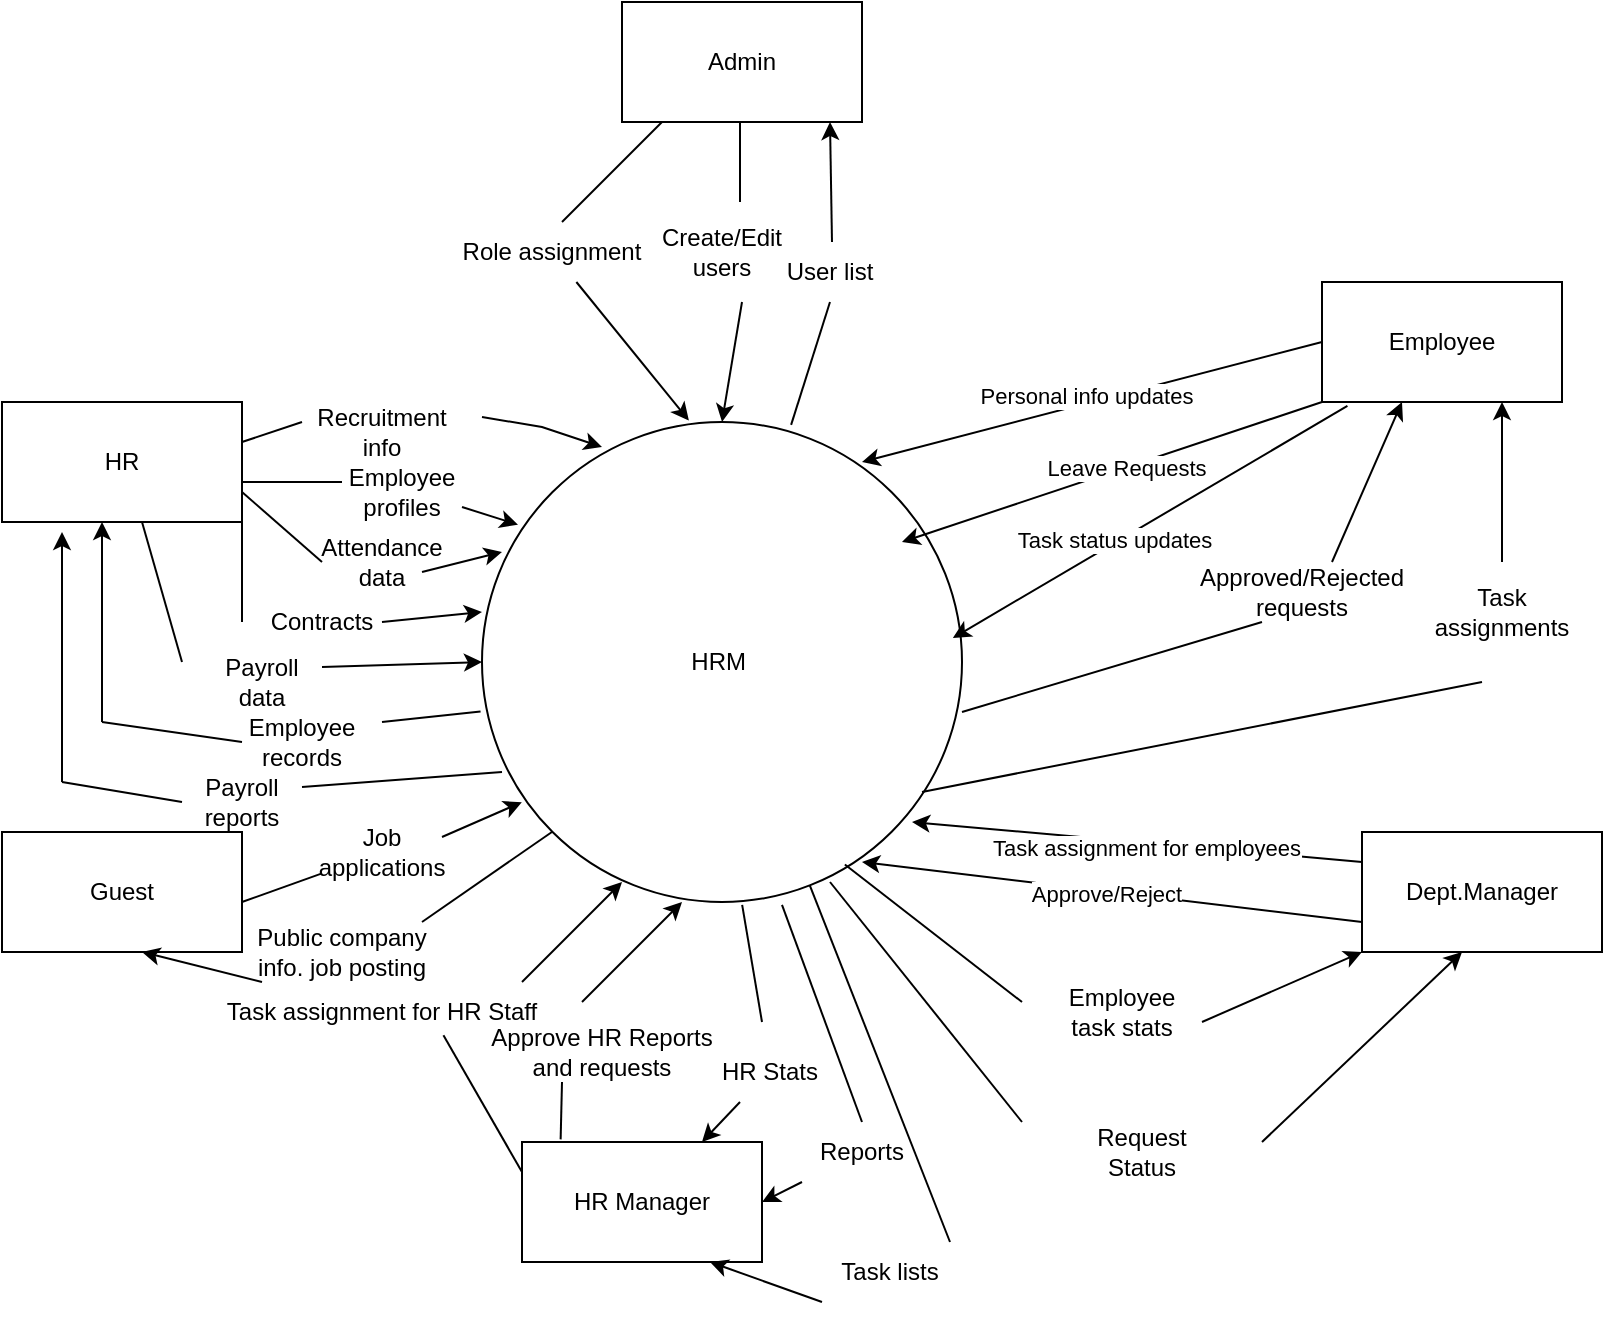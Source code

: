<mxfile version="28.2.0">
  <diagram name="Trang-1" id="som6Jo1YyFcqKAgG6UUh">
    <mxGraphModel grid="1" page="1" gridSize="10" guides="1" tooltips="1" connect="1" arrows="1" fold="1" pageScale="1" pageWidth="827" pageHeight="1169" math="0" shadow="0">
      <root>
        <mxCell id="0" />
        <mxCell id="1" parent="0" />
        <mxCell id="GWCFhPJtoM5cidSJ9zWH-1" value="HRM&amp;nbsp;" style="ellipse;whiteSpace=wrap;html=1;aspect=fixed;" vertex="1" parent="1">
          <mxGeometry x="240" y="180" width="240" height="240" as="geometry" />
        </mxCell>
        <mxCell id="8BwqEWMZFK84yUEhuN9T-1" value="Admin" style="rounded=0;whiteSpace=wrap;html=1;" vertex="1" parent="1">
          <mxGeometry x="310" y="-30" width="120" height="60" as="geometry" />
        </mxCell>
        <mxCell id="8BwqEWMZFK84yUEhuN9T-2" value="Employee" style="rounded=0;whiteSpace=wrap;html=1;" vertex="1" parent="1">
          <mxGeometry x="660" y="110" width="120" height="60" as="geometry" />
        </mxCell>
        <mxCell id="8BwqEWMZFK84yUEhuN9T-3" value="Dept.Manager" style="rounded=0;whiteSpace=wrap;html=1;" vertex="1" parent="1">
          <mxGeometry x="680" y="385" width="120" height="60" as="geometry" />
        </mxCell>
        <mxCell id="8BwqEWMZFK84yUEhuN9T-4" value="HR" style="rounded=0;whiteSpace=wrap;html=1;" vertex="1" parent="1">
          <mxGeometry y="170" width="120" height="60" as="geometry" />
        </mxCell>
        <mxCell id="8BwqEWMZFK84yUEhuN9T-5" value="HR Manager" style="rounded=0;whiteSpace=wrap;html=1;" vertex="1" parent="1">
          <mxGeometry x="260" y="540" width="120" height="60" as="geometry" />
        </mxCell>
        <mxCell id="8BwqEWMZFK84yUEhuN9T-6" value="Guest" style="rounded=0;whiteSpace=wrap;html=1;" vertex="1" parent="1">
          <mxGeometry y="385" width="120" height="60" as="geometry" />
        </mxCell>
        <mxCell id="8BwqEWMZFK84yUEhuN9T-49" value="" style="endArrow=classic;html=1;rounded=0;" edge="1" parent="1">
          <mxGeometry width="50" height="50" relative="1" as="geometry">
            <mxPoint x="415" y="90" as="sourcePoint" />
            <mxPoint x="414" y="30" as="targetPoint" />
          </mxGeometry>
        </mxCell>
        <mxCell id="8BwqEWMZFK84yUEhuN9T-50" value="User list" style="text;html=1;align=center;verticalAlign=middle;whiteSpace=wrap;rounded=0;" vertex="1" parent="1">
          <mxGeometry x="384" y="90" width="60" height="30" as="geometry" />
        </mxCell>
        <mxCell id="8BwqEWMZFK84yUEhuN9T-51" value="" style="endArrow=none;html=1;rounded=0;" edge="1" parent="1">
          <mxGeometry width="50" height="50" relative="1" as="geometry">
            <mxPoint x="369" y="70" as="sourcePoint" />
            <mxPoint x="369" y="30" as="targetPoint" />
          </mxGeometry>
        </mxCell>
        <mxCell id="8BwqEWMZFK84yUEhuN9T-52" value="Create/Edit users" style="text;html=1;align=center;verticalAlign=middle;whiteSpace=wrap;rounded=0;" vertex="1" parent="1">
          <mxGeometry x="330" y="80" width="60" height="30" as="geometry" />
        </mxCell>
        <mxCell id="8BwqEWMZFK84yUEhuN9T-54" value="" style="endArrow=classic;html=1;rounded=0;" edge="1" parent="1">
          <mxGeometry width="50" height="50" relative="1" as="geometry">
            <mxPoint x="370" y="120" as="sourcePoint" />
            <mxPoint x="360" y="180" as="targetPoint" />
          </mxGeometry>
        </mxCell>
        <mxCell id="8BwqEWMZFK84yUEhuN9T-55" value="" style="endArrow=none;html=1;rounded=0;" edge="1" parent="1">
          <mxGeometry width="50" height="50" relative="1" as="geometry">
            <mxPoint x="280" y="80" as="sourcePoint" />
            <mxPoint x="330" y="30" as="targetPoint" />
            <Array as="points">
              <mxPoint x="310" y="50" />
            </Array>
          </mxGeometry>
        </mxCell>
        <mxCell id="8BwqEWMZFK84yUEhuN9T-56" value="Role assignment" style="text;html=1;align=center;verticalAlign=middle;whiteSpace=wrap;rounded=0;" vertex="1" parent="1">
          <mxGeometry x="210" y="80" width="130" height="30" as="geometry" />
        </mxCell>
        <mxCell id="8BwqEWMZFK84yUEhuN9T-57" value="" style="endArrow=classic;html=1;rounded=0;entryX=0.431;entryY=-0.003;entryDx=0;entryDy=0;entryPerimeter=0;" edge="1" parent="1" source="8BwqEWMZFK84yUEhuN9T-56" target="GWCFhPJtoM5cidSJ9zWH-1">
          <mxGeometry width="50" height="50" relative="1" as="geometry">
            <mxPoint x="270" y="290" as="sourcePoint" />
            <mxPoint x="300" y="180" as="targetPoint" />
          </mxGeometry>
        </mxCell>
        <mxCell id="8BwqEWMZFK84yUEhuN9T-58" value="" style="endArrow=none;html=1;rounded=0;" edge="1" parent="1">
          <mxGeometry width="50" height="50" relative="1" as="geometry">
            <mxPoint x="120" y="210" as="sourcePoint" />
            <mxPoint x="170" y="210" as="targetPoint" />
            <Array as="points" />
          </mxGeometry>
        </mxCell>
        <mxCell id="8BwqEWMZFK84yUEhuN9T-59" value="Employee profiles" style="text;html=1;align=center;verticalAlign=middle;whiteSpace=wrap;rounded=0;" vertex="1" parent="1">
          <mxGeometry x="170" y="200" width="60" height="30" as="geometry" />
        </mxCell>
        <mxCell id="8BwqEWMZFK84yUEhuN9T-60" value="" style="endArrow=classic;html=1;rounded=0;exitX=1;exitY=0.75;exitDx=0;exitDy=0;entryX=0.075;entryY=0.214;entryDx=0;entryDy=0;entryPerimeter=0;" edge="1" parent="1" source="8BwqEWMZFK84yUEhuN9T-59" target="GWCFhPJtoM5cidSJ9zWH-1">
          <mxGeometry width="50" height="50" relative="1" as="geometry">
            <mxPoint x="260" y="310" as="sourcePoint" />
            <mxPoint x="310" y="260" as="targetPoint" />
          </mxGeometry>
        </mxCell>
        <mxCell id="8BwqEWMZFK84yUEhuN9T-61" value="" style="endArrow=classic;html=1;rounded=0;" edge="1" parent="1">
          <mxGeometry width="50" height="50" relative="1" as="geometry">
            <mxPoint x="210" y="255" as="sourcePoint" />
            <mxPoint x="250" y="245" as="targetPoint" />
          </mxGeometry>
        </mxCell>
        <mxCell id="8BwqEWMZFK84yUEhuN9T-62" value="Attendance data" style="text;html=1;align=center;verticalAlign=middle;whiteSpace=wrap;rounded=0;" vertex="1" parent="1">
          <mxGeometry x="160" y="235" width="60" height="30" as="geometry" />
        </mxCell>
        <mxCell id="8BwqEWMZFK84yUEhuN9T-63" value="" style="endArrow=none;html=1;rounded=0;exitX=1;exitY=0.75;exitDx=0;exitDy=0;" edge="1" parent="1" source="8BwqEWMZFK84yUEhuN9T-4">
          <mxGeometry width="50" height="50" relative="1" as="geometry">
            <mxPoint x="150" y="340" as="sourcePoint" />
            <mxPoint x="160" y="250" as="targetPoint" />
          </mxGeometry>
        </mxCell>
        <mxCell id="8BwqEWMZFK84yUEhuN9T-64" value="" style="endArrow=classic;html=1;rounded=0;exitX=1;exitY=0.5;exitDx=0;exitDy=0;" edge="1" parent="1" source="8BwqEWMZFK84yUEhuN9T-65">
          <mxGeometry width="50" height="50" relative="1" as="geometry">
            <mxPoint x="190" y="295" as="sourcePoint" />
            <mxPoint x="240" y="275" as="targetPoint" />
          </mxGeometry>
        </mxCell>
        <mxCell id="8BwqEWMZFK84yUEhuN9T-65" value="Contracts" style="text;html=1;align=center;verticalAlign=middle;whiteSpace=wrap;rounded=0;" vertex="1" parent="1">
          <mxGeometry x="130" y="265" width="60" height="30" as="geometry" />
        </mxCell>
        <mxCell id="8BwqEWMZFK84yUEhuN9T-66" value="" style="endArrow=none;html=1;rounded=0;exitX=1;exitY=1;exitDx=0;exitDy=0;" edge="1" parent="1" source="8BwqEWMZFK84yUEhuN9T-4">
          <mxGeometry width="50" height="50" relative="1" as="geometry">
            <mxPoint x="150" y="370" as="sourcePoint" />
            <mxPoint x="120" y="280" as="targetPoint" />
          </mxGeometry>
        </mxCell>
        <mxCell id="8BwqEWMZFK84yUEhuN9T-67" value="" style="endArrow=none;html=1;rounded=0;" edge="1" parent="1">
          <mxGeometry width="50" height="50" relative="1" as="geometry">
            <mxPoint x="120" y="190" as="sourcePoint" />
            <mxPoint x="150" y="180" as="targetPoint" />
          </mxGeometry>
        </mxCell>
        <mxCell id="8BwqEWMZFK84yUEhuN9T-68" value="Recruitment info" style="text;html=1;align=center;verticalAlign=middle;whiteSpace=wrap;rounded=0;" vertex="1" parent="1">
          <mxGeometry x="160" y="170" width="60" height="30" as="geometry" />
        </mxCell>
        <mxCell id="8BwqEWMZFK84yUEhuN9T-69" value="" style="endArrow=classic;html=1;rounded=0;" edge="1" parent="1">
          <mxGeometry width="50" height="50" relative="1" as="geometry">
            <mxPoint x="240" y="177.5" as="sourcePoint" />
            <mxPoint x="300" y="192.5" as="targetPoint" />
            <Array as="points">
              <mxPoint x="270" y="182.5" />
            </Array>
          </mxGeometry>
        </mxCell>
        <mxCell id="8BwqEWMZFK84yUEhuN9T-70" value="" style="endArrow=none;html=1;rounded=0;" edge="1" parent="1">
          <mxGeometry width="50" height="50" relative="1" as="geometry">
            <mxPoint x="90" y="300" as="sourcePoint" />
            <mxPoint x="70" y="230" as="targetPoint" />
          </mxGeometry>
        </mxCell>
        <mxCell id="8BwqEWMZFK84yUEhuN9T-71" value="Payroll data" style="text;html=1;align=center;verticalAlign=middle;whiteSpace=wrap;rounded=0;" vertex="1" parent="1">
          <mxGeometry x="100" y="295" width="60" height="30" as="geometry" />
        </mxCell>
        <mxCell id="8BwqEWMZFK84yUEhuN9T-72" value="" style="endArrow=classic;html=1;rounded=0;exitX=1;exitY=0.25;exitDx=0;exitDy=0;entryX=0;entryY=0.5;entryDx=0;entryDy=0;" edge="1" parent="1" source="8BwqEWMZFK84yUEhuN9T-71" target="GWCFhPJtoM5cidSJ9zWH-1">
          <mxGeometry width="50" height="50" relative="1" as="geometry">
            <mxPoint x="280" y="350" as="sourcePoint" />
            <mxPoint x="320" y="310" as="targetPoint" />
          </mxGeometry>
        </mxCell>
        <mxCell id="8BwqEWMZFK84yUEhuN9T-73" value="" style="endArrow=none;html=1;rounded=0;exitX=-0.003;exitY=0.603;exitDx=0;exitDy=0;exitPerimeter=0;" edge="1" parent="1" source="GWCFhPJtoM5cidSJ9zWH-1">
          <mxGeometry width="50" height="50" relative="1" as="geometry">
            <mxPoint x="180" y="330" as="sourcePoint" />
            <mxPoint x="190" y="330" as="targetPoint" />
          </mxGeometry>
        </mxCell>
        <mxCell id="8BwqEWMZFK84yUEhuN9T-75" value="" style="endArrow=none;html=1;rounded=0;exitX=0.644;exitY=0.006;exitDx=0;exitDy=0;exitPerimeter=0;" edge="1" parent="1" source="GWCFhPJtoM5cidSJ9zWH-1">
          <mxGeometry width="50" height="50" relative="1" as="geometry">
            <mxPoint x="410" y="160" as="sourcePoint" />
            <mxPoint x="414" y="120" as="targetPoint" />
          </mxGeometry>
        </mxCell>
        <mxCell id="8BwqEWMZFK84yUEhuN9T-76" value="Employee records" style="text;html=1;align=center;verticalAlign=middle;whiteSpace=wrap;rounded=0;" vertex="1" parent="1">
          <mxGeometry x="120" y="325" width="60" height="30" as="geometry" />
        </mxCell>
        <mxCell id="8BwqEWMZFK84yUEhuN9T-77" value="" style="endArrow=classic;html=1;rounded=0;" edge="1" parent="1">
          <mxGeometry width="50" height="50" relative="1" as="geometry">
            <mxPoint x="50" y="330" as="sourcePoint" />
            <mxPoint x="50" y="230" as="targetPoint" />
          </mxGeometry>
        </mxCell>
        <mxCell id="8BwqEWMZFK84yUEhuN9T-78" value="" style="endArrow=none;html=1;rounded=0;" edge="1" parent="1">
          <mxGeometry width="50" height="50" relative="1" as="geometry">
            <mxPoint x="50" y="330" as="sourcePoint" />
            <mxPoint x="120" y="340" as="targetPoint" />
          </mxGeometry>
        </mxCell>
        <mxCell id="8BwqEWMZFK84yUEhuN9T-79" value="" style="endArrow=classic;html=1;rounded=0;" edge="1" parent="1">
          <mxGeometry width="50" height="50" relative="1" as="geometry">
            <mxPoint x="30" y="360" as="sourcePoint" />
            <mxPoint x="30" y="235" as="targetPoint" />
          </mxGeometry>
        </mxCell>
        <mxCell id="8BwqEWMZFK84yUEhuN9T-80" value="" style="endArrow=none;html=1;rounded=0;" edge="1" parent="1">
          <mxGeometry width="50" height="50" relative="1" as="geometry">
            <mxPoint x="30" y="360" as="sourcePoint" />
            <mxPoint x="90" y="370" as="targetPoint" />
            <Array as="points" />
          </mxGeometry>
        </mxCell>
        <mxCell id="8BwqEWMZFK84yUEhuN9T-81" value="Payroll reports" style="text;html=1;align=center;verticalAlign=middle;whiteSpace=wrap;rounded=0;" vertex="1" parent="1">
          <mxGeometry x="90" y="355" width="60" height="30" as="geometry" />
        </mxCell>
        <mxCell id="8BwqEWMZFK84yUEhuN9T-83" value="" style="endArrow=none;html=1;rounded=0;exitX=1;exitY=0.25;exitDx=0;exitDy=0;" edge="1" parent="1" source="8BwqEWMZFK84yUEhuN9T-81">
          <mxGeometry width="50" height="50" relative="1" as="geometry">
            <mxPoint x="200" y="405" as="sourcePoint" />
            <mxPoint x="250" y="355" as="targetPoint" />
          </mxGeometry>
        </mxCell>
        <mxCell id="8BwqEWMZFK84yUEhuN9T-84" value="" style="endArrow=none;html=1;rounded=0;" edge="1" parent="1" target="8BwqEWMZFK84yUEhuN9T-85">
          <mxGeometry width="50" height="50" relative="1" as="geometry">
            <mxPoint x="120" y="420" as="sourcePoint" />
            <mxPoint x="150" y="420" as="targetPoint" />
          </mxGeometry>
        </mxCell>
        <mxCell id="8BwqEWMZFK84yUEhuN9T-85" value="Job applications" style="text;html=1;align=center;verticalAlign=middle;whiteSpace=wrap;rounded=0;" vertex="1" parent="1">
          <mxGeometry x="160" y="380" width="60" height="30" as="geometry" />
        </mxCell>
        <mxCell id="8BwqEWMZFK84yUEhuN9T-86" value="" style="endArrow=classic;html=1;rounded=0;exitX=1;exitY=0.25;exitDx=0;exitDy=0;entryX=0.083;entryY=0.792;entryDx=0;entryDy=0;entryPerimeter=0;" edge="1" parent="1" source="8BwqEWMZFK84yUEhuN9T-85" target="GWCFhPJtoM5cidSJ9zWH-1">
          <mxGeometry width="50" height="50" relative="1" as="geometry">
            <mxPoint x="230" y="435" as="sourcePoint" />
            <mxPoint x="280" y="385" as="targetPoint" />
          </mxGeometry>
        </mxCell>
        <mxCell id="8BwqEWMZFK84yUEhuN9T-87" value="" style="endArrow=none;html=1;rounded=0;entryX=0;entryY=1;entryDx=0;entryDy=0;" edge="1" parent="1" target="GWCFhPJtoM5cidSJ9zWH-1">
          <mxGeometry width="50" height="50" relative="1" as="geometry">
            <mxPoint x="210" y="430" as="sourcePoint" />
            <mxPoint x="280" y="470" as="targetPoint" />
          </mxGeometry>
        </mxCell>
        <mxCell id="8BwqEWMZFK84yUEhuN9T-88" value="Public company info. job posting" style="text;html=1;align=center;verticalAlign=middle;whiteSpace=wrap;rounded=0;" vertex="1" parent="1">
          <mxGeometry x="120" y="430" width="100" height="30" as="geometry" />
        </mxCell>
        <mxCell id="b-r1b89HBYKBb8aHnN1J-1" value="" style="endArrow=classic;html=1;rounded=0;" edge="1" parent="1">
          <mxGeometry width="50" height="50" relative="1" as="geometry">
            <mxPoint x="130" y="460" as="sourcePoint" />
            <mxPoint x="70" y="445" as="targetPoint" />
          </mxGeometry>
        </mxCell>
        <mxCell id="b-r1b89HBYKBb8aHnN1J-2" value="" style="endArrow=none;html=1;rounded=0;entryX=0.692;entryY=0.889;entryDx=0;entryDy=0;exitX=0;exitY=0.25;exitDx=0;exitDy=0;entryPerimeter=0;" edge="1" parent="1" source="8BwqEWMZFK84yUEhuN9T-5" target="b-r1b89HBYKBb8aHnN1J-3">
          <mxGeometry width="50" height="50" relative="1" as="geometry">
            <mxPoint x="195" y="550" as="sourcePoint" />
            <mxPoint x="205" y="525" as="targetPoint" />
          </mxGeometry>
        </mxCell>
        <mxCell id="b-r1b89HBYKBb8aHnN1J-3" value="Task assignment for HR Staff" style="text;html=1;align=center;verticalAlign=middle;whiteSpace=wrap;rounded=0;" vertex="1" parent="1">
          <mxGeometry x="110" y="460" width="160" height="30" as="geometry" />
        </mxCell>
        <mxCell id="b-r1b89HBYKBb8aHnN1J-4" value="" style="endArrow=classic;html=1;rounded=0;" edge="1" parent="1">
          <mxGeometry width="50" height="50" relative="1" as="geometry">
            <mxPoint x="260" y="460" as="sourcePoint" />
            <mxPoint x="310" y="410" as="targetPoint" />
          </mxGeometry>
        </mxCell>
        <mxCell id="b-r1b89HBYKBb8aHnN1J-5" value="" style="endArrow=none;html=1;rounded=0;exitX=0.161;exitY=-0.022;exitDx=0;exitDy=0;exitPerimeter=0;" edge="1" parent="1" source="8BwqEWMZFK84yUEhuN9T-5">
          <mxGeometry width="50" height="50" relative="1" as="geometry">
            <mxPoint x="250" y="525" as="sourcePoint" />
            <mxPoint x="280" y="510" as="targetPoint" />
          </mxGeometry>
        </mxCell>
        <mxCell id="b-r1b89HBYKBb8aHnN1J-6" value="Approve HR Reports and requests" style="text;html=1;align=center;verticalAlign=middle;whiteSpace=wrap;rounded=0;" vertex="1" parent="1">
          <mxGeometry x="240" y="480" width="120" height="30" as="geometry" />
        </mxCell>
        <mxCell id="b-r1b89HBYKBb8aHnN1J-7" value="" style="endArrow=classic;html=1;rounded=0;" edge="1" parent="1">
          <mxGeometry width="50" height="50" relative="1" as="geometry">
            <mxPoint x="290" y="470" as="sourcePoint" />
            <mxPoint x="340" y="420" as="targetPoint" />
          </mxGeometry>
        </mxCell>
        <mxCell id="b-r1b89HBYKBb8aHnN1J-8" value="" style="endArrow=none;html=1;rounded=0;exitX=0.542;exitY=1.006;exitDx=0;exitDy=0;exitPerimeter=0;" edge="1" parent="1" source="GWCFhPJtoM5cidSJ9zWH-1">
          <mxGeometry width="50" height="50" relative="1" as="geometry">
            <mxPoint x="380" y="480" as="sourcePoint" />
            <mxPoint x="380" y="480" as="targetPoint" />
          </mxGeometry>
        </mxCell>
        <mxCell id="b-r1b89HBYKBb8aHnN1J-9" value="HR Stats" style="text;html=1;align=center;verticalAlign=middle;whiteSpace=wrap;rounded=0;" vertex="1" parent="1">
          <mxGeometry x="354" y="490" width="60" height="30" as="geometry" />
        </mxCell>
        <mxCell id="b-r1b89HBYKBb8aHnN1J-10" value="" style="endArrow=classic;html=1;rounded=0;entryX=0.75;entryY=0;entryDx=0;entryDy=0;exitX=0.25;exitY=1;exitDx=0;exitDy=0;" edge="1" parent="1" source="b-r1b89HBYKBb8aHnN1J-9" target="8BwqEWMZFK84yUEhuN9T-5">
          <mxGeometry width="50" height="50" relative="1" as="geometry">
            <mxPoint x="380" y="450" as="sourcePoint" />
            <mxPoint x="430" y="400" as="targetPoint" />
          </mxGeometry>
        </mxCell>
        <mxCell id="b-r1b89HBYKBb8aHnN1J-11" value="" style="endArrow=none;html=1;rounded=0;entryX=0.625;entryY=1.006;entryDx=0;entryDy=0;entryPerimeter=0;" edge="1" parent="1" target="GWCFhPJtoM5cidSJ9zWH-1">
          <mxGeometry width="50" height="50" relative="1" as="geometry">
            <mxPoint x="430" y="530" as="sourcePoint" />
            <mxPoint x="404" y="410" as="targetPoint" />
          </mxGeometry>
        </mxCell>
        <mxCell id="b-r1b89HBYKBb8aHnN1J-12" value="Reports" style="text;html=1;align=center;verticalAlign=middle;whiteSpace=wrap;rounded=0;" vertex="1" parent="1">
          <mxGeometry x="400" y="530" width="60" height="30" as="geometry" />
        </mxCell>
        <mxCell id="b-r1b89HBYKBb8aHnN1J-13" value="" style="endArrow=classic;html=1;rounded=0;entryX=1;entryY=0.5;entryDx=0;entryDy=0;exitX=0;exitY=1;exitDx=0;exitDy=0;" edge="1" parent="1" source="b-r1b89HBYKBb8aHnN1J-12" target="8BwqEWMZFK84yUEhuN9T-5">
          <mxGeometry width="50" height="50" relative="1" as="geometry">
            <mxPoint x="380" y="450" as="sourcePoint" />
            <mxPoint x="430" y="400" as="targetPoint" />
          </mxGeometry>
        </mxCell>
        <mxCell id="b-r1b89HBYKBb8aHnN1J-14" value="" style="endArrow=none;html=1;rounded=0;exitX=1;exitY=0;exitDx=0;exitDy=0;" edge="1" parent="1" source="b-r1b89HBYKBb8aHnN1J-16" target="GWCFhPJtoM5cidSJ9zWH-1">
          <mxGeometry width="50" height="50" relative="1" as="geometry">
            <mxPoint x="490" y="580" as="sourcePoint" />
            <mxPoint x="390" y="420" as="targetPoint" />
          </mxGeometry>
        </mxCell>
        <mxCell id="b-r1b89HBYKBb8aHnN1J-15" value="" style="endArrow=classic;html=1;rounded=0;" edge="1" parent="1">
          <mxGeometry width="50" height="50" relative="1" as="geometry">
            <mxPoint x="410" y="620" as="sourcePoint" />
            <mxPoint x="354" y="600" as="targetPoint" />
          </mxGeometry>
        </mxCell>
        <mxCell id="b-r1b89HBYKBb8aHnN1J-16" value="Task lists" style="text;html=1;align=center;verticalAlign=middle;whiteSpace=wrap;rounded=0;" vertex="1" parent="1">
          <mxGeometry x="414" y="590" width="60" height="30" as="geometry" />
        </mxCell>
        <mxCell id="b-r1b89HBYKBb8aHnN1J-19" value="" style="endArrow=classic;html=1;rounded=0;exitX=0;exitY=0.25;exitDx=0;exitDy=0;" edge="1" parent="1" source="8BwqEWMZFK84yUEhuN9T-3">
          <mxGeometry width="50" height="50" relative="1" as="geometry">
            <mxPoint x="610" y="410" as="sourcePoint" />
            <mxPoint x="455" y="380" as="targetPoint" />
          </mxGeometry>
        </mxCell>
        <mxCell id="b-r1b89HBYKBb8aHnN1J-20" value="Task assignment for employees" style="edgeLabel;html=1;align=center;verticalAlign=middle;resizable=0;points=[];" connectable="0" vertex="1" parent="b-r1b89HBYKBb8aHnN1J-19">
          <mxGeometry x="-0.034" y="2" relative="1" as="geometry">
            <mxPoint as="offset" />
          </mxGeometry>
        </mxCell>
        <mxCell id="b-r1b89HBYKBb8aHnN1J-21" value="" style="endArrow=classic;html=1;rounded=0;exitX=0;exitY=0.75;exitDx=0;exitDy=0;" edge="1" parent="1" source="8BwqEWMZFK84yUEhuN9T-3">
          <mxGeometry width="50" height="50" relative="1" as="geometry">
            <mxPoint x="380" y="450" as="sourcePoint" />
            <mxPoint x="430" y="400" as="targetPoint" />
            <Array as="points" />
          </mxGeometry>
        </mxCell>
        <mxCell id="b-r1b89HBYKBb8aHnN1J-22" value="Approve/Reject" style="edgeLabel;html=1;align=center;verticalAlign=middle;resizable=0;points=[];" connectable="0" vertex="1" parent="b-r1b89HBYKBb8aHnN1J-21">
          <mxGeometry x="0.023" y="1" relative="1" as="geometry">
            <mxPoint as="offset" />
          </mxGeometry>
        </mxCell>
        <mxCell id="b-r1b89HBYKBb8aHnN1J-25" value="" style="endArrow=classic;html=1;rounded=0;" edge="1" parent="1">
          <mxGeometry width="50" height="50" relative="1" as="geometry">
            <mxPoint x="600" y="480" as="sourcePoint" />
            <mxPoint x="680" y="445" as="targetPoint" />
          </mxGeometry>
        </mxCell>
        <mxCell id="b-r1b89HBYKBb8aHnN1J-26" value="" style="endArrow=none;html=1;rounded=0;entryX=0.756;entryY=0.922;entryDx=0;entryDy=0;entryPerimeter=0;" edge="1" parent="1" target="GWCFhPJtoM5cidSJ9zWH-1">
          <mxGeometry width="50" height="50" relative="1" as="geometry">
            <mxPoint x="510" y="470" as="sourcePoint" />
            <mxPoint x="420" y="410" as="targetPoint" />
          </mxGeometry>
        </mxCell>
        <mxCell id="b-r1b89HBYKBb8aHnN1J-27" value="Employee task stats" style="text;html=1;align=center;verticalAlign=middle;whiteSpace=wrap;rounded=0;" vertex="1" parent="1">
          <mxGeometry x="530" y="460" width="60" height="30" as="geometry" />
        </mxCell>
        <mxCell id="b-r1b89HBYKBb8aHnN1J-28" value="" style="endArrow=none;html=1;rounded=0;" edge="1" parent="1">
          <mxGeometry width="50" height="50" relative="1" as="geometry">
            <mxPoint x="510" y="530" as="sourcePoint" />
            <mxPoint x="414" y="410" as="targetPoint" />
          </mxGeometry>
        </mxCell>
        <mxCell id="b-r1b89HBYKBb8aHnN1J-29" value="" style="endArrow=classic;html=1;rounded=0;" edge="1" parent="1">
          <mxGeometry width="50" height="50" relative="1" as="geometry">
            <mxPoint x="630" y="540" as="sourcePoint" />
            <mxPoint x="730" y="445" as="targetPoint" />
          </mxGeometry>
        </mxCell>
        <mxCell id="b-r1b89HBYKBb8aHnN1J-30" value="Request Status" style="text;html=1;align=center;verticalAlign=middle;whiteSpace=wrap;rounded=0;" vertex="1" parent="1">
          <mxGeometry x="540" y="530" width="60" height="30" as="geometry" />
        </mxCell>
        <mxCell id="b-r1b89HBYKBb8aHnN1J-31" value="" style="endArrow=classic;html=1;rounded=0;exitX=0;exitY=0.5;exitDx=0;exitDy=0;" edge="1" parent="1" source="8BwqEWMZFK84yUEhuN9T-2">
          <mxGeometry width="50" height="50" relative="1" as="geometry">
            <mxPoint x="380" y="250" as="sourcePoint" />
            <mxPoint x="430" y="200" as="targetPoint" />
          </mxGeometry>
        </mxCell>
        <mxCell id="b-r1b89HBYKBb8aHnN1J-32" value="Personal info updates" style="edgeLabel;html=1;align=center;verticalAlign=middle;resizable=0;points=[];" connectable="0" vertex="1" parent="b-r1b89HBYKBb8aHnN1J-31">
          <mxGeometry x="0.017" y="-4" relative="1" as="geometry">
            <mxPoint as="offset" />
          </mxGeometry>
        </mxCell>
        <mxCell id="b-r1b89HBYKBb8aHnN1J-33" value="" style="endArrow=classic;html=1;rounded=0;exitX=0;exitY=1;exitDx=0;exitDy=0;entryX=0.875;entryY=0.25;entryDx=0;entryDy=0;entryPerimeter=0;" edge="1" parent="1" source="8BwqEWMZFK84yUEhuN9T-2" target="GWCFhPJtoM5cidSJ9zWH-1">
          <mxGeometry width="50" height="50" relative="1" as="geometry">
            <mxPoint x="380" y="250" as="sourcePoint" />
            <mxPoint x="430" y="200" as="targetPoint" />
          </mxGeometry>
        </mxCell>
        <mxCell id="b-r1b89HBYKBb8aHnN1J-34" value="Leave Requests" style="edgeLabel;html=1;align=center;verticalAlign=middle;resizable=0;points=[];" connectable="0" vertex="1" parent="b-r1b89HBYKBb8aHnN1J-33">
          <mxGeometry x="-0.067" relative="1" as="geometry">
            <mxPoint as="offset" />
          </mxGeometry>
        </mxCell>
        <mxCell id="b-r1b89HBYKBb8aHnN1J-35" value="" style="endArrow=classic;html=1;rounded=0;exitX=0.106;exitY=1.033;exitDx=0;exitDy=0;exitPerimeter=0;entryX=0.981;entryY=0.45;entryDx=0;entryDy=0;entryPerimeter=0;" edge="1" parent="1" source="8BwqEWMZFK84yUEhuN9T-2" target="GWCFhPJtoM5cidSJ9zWH-1">
          <mxGeometry width="50" height="50" relative="1" as="geometry">
            <mxPoint x="580" y="295" as="sourcePoint" />
            <mxPoint x="630" y="245" as="targetPoint" />
          </mxGeometry>
        </mxCell>
        <mxCell id="b-r1b89HBYKBb8aHnN1J-36" value="Task status updates" style="edgeLabel;html=1;align=center;verticalAlign=middle;resizable=0;points=[];" connectable="0" vertex="1" parent="b-r1b89HBYKBb8aHnN1J-35">
          <mxGeometry x="0.175" y="-2" relative="1" as="geometry">
            <mxPoint as="offset" />
          </mxGeometry>
        </mxCell>
        <mxCell id="b-r1b89HBYKBb8aHnN1J-37" value="" style="endArrow=none;html=1;rounded=0;" edge="1" parent="1">
          <mxGeometry width="50" height="50" relative="1" as="geometry">
            <mxPoint x="480" y="325" as="sourcePoint" />
            <mxPoint x="630" y="280" as="targetPoint" />
          </mxGeometry>
        </mxCell>
        <mxCell id="b-r1b89HBYKBb8aHnN1J-38" value="Approved/Rejected requests" style="text;html=1;align=center;verticalAlign=middle;whiteSpace=wrap;rounded=0;" vertex="1" parent="1">
          <mxGeometry x="620" y="250" width="60" height="30" as="geometry" />
        </mxCell>
        <mxCell id="b-r1b89HBYKBb8aHnN1J-39" value="" style="endArrow=classic;html=1;rounded=0;exitX=0.75;exitY=0;exitDx=0;exitDy=0;" edge="1" parent="1" source="b-r1b89HBYKBb8aHnN1J-38">
          <mxGeometry width="50" height="50" relative="1" as="geometry">
            <mxPoint x="650" y="220" as="sourcePoint" />
            <mxPoint x="700" y="170" as="targetPoint" />
          </mxGeometry>
        </mxCell>
        <mxCell id="b-r1b89HBYKBb8aHnN1J-40" value="" style="endArrow=none;html=1;rounded=0;" edge="1" parent="1">
          <mxGeometry width="50" height="50" relative="1" as="geometry">
            <mxPoint x="460" y="365" as="sourcePoint" />
            <mxPoint x="740" y="310" as="targetPoint" />
          </mxGeometry>
        </mxCell>
        <mxCell id="b-r1b89HBYKBb8aHnN1J-41" value="Task assignments" style="text;html=1;align=center;verticalAlign=middle;whiteSpace=wrap;rounded=0;" vertex="1" parent="1">
          <mxGeometry x="720" y="260" width="60" height="30" as="geometry" />
        </mxCell>
        <mxCell id="b-r1b89HBYKBb8aHnN1J-42" value="" style="endArrow=classic;html=1;rounded=0;" edge="1" parent="1">
          <mxGeometry width="50" height="50" relative="1" as="geometry">
            <mxPoint x="750" y="250" as="sourcePoint" />
            <mxPoint x="750" y="170" as="targetPoint" />
          </mxGeometry>
        </mxCell>
      </root>
    </mxGraphModel>
  </diagram>
</mxfile>
